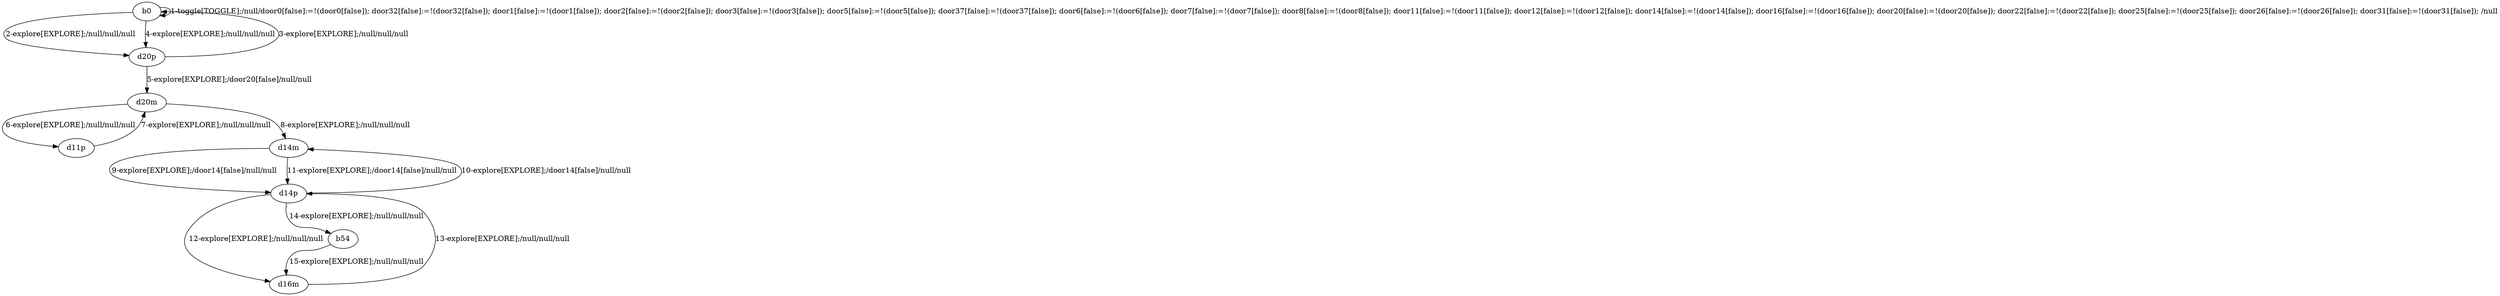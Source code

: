 # Total number of goals covered by this test: 1
# d16m --> d14p

digraph g {
"b0" -> "b0" [label = "1-toggle[TOGGLE];/null/door0[false]:=!(door0[false]); door32[false]:=!(door32[false]); door1[false]:=!(door1[false]); door2[false]:=!(door2[false]); door3[false]:=!(door3[false]); door5[false]:=!(door5[false]); door37[false]:=!(door37[false]); door6[false]:=!(door6[false]); door7[false]:=!(door7[false]); door8[false]:=!(door8[false]); door11[false]:=!(door11[false]); door12[false]:=!(door12[false]); door14[false]:=!(door14[false]); door16[false]:=!(door16[false]); door20[false]:=!(door20[false]); door22[false]:=!(door22[false]); door25[false]:=!(door25[false]); door26[false]:=!(door26[false]); door31[false]:=!(door31[false]); /null"];
"b0" -> "d20p" [label = "2-explore[EXPLORE];/null/null/null"];
"d20p" -> "b0" [label = "3-explore[EXPLORE];/null/null/null"];
"b0" -> "d20p" [label = "4-explore[EXPLORE];/null/null/null"];
"d20p" -> "d20m" [label = "5-explore[EXPLORE];/door20[false]/null/null"];
"d20m" -> "d11p" [label = "6-explore[EXPLORE];/null/null/null"];
"d11p" -> "d20m" [label = "7-explore[EXPLORE];/null/null/null"];
"d20m" -> "d14m" [label = "8-explore[EXPLORE];/null/null/null"];
"d14m" -> "d14p" [label = "9-explore[EXPLORE];/door14[false]/null/null"];
"d14p" -> "d14m" [label = "10-explore[EXPLORE];/door14[false]/null/null"];
"d14m" -> "d14p" [label = "11-explore[EXPLORE];/door14[false]/null/null"];
"d14p" -> "d16m" [label = "12-explore[EXPLORE];/null/null/null"];
"d16m" -> "d14p" [label = "13-explore[EXPLORE];/null/null/null"];
"d14p" -> "b54" [label = "14-explore[EXPLORE];/null/null/null"];
"b54" -> "d16m" [label = "15-explore[EXPLORE];/null/null/null"];
}